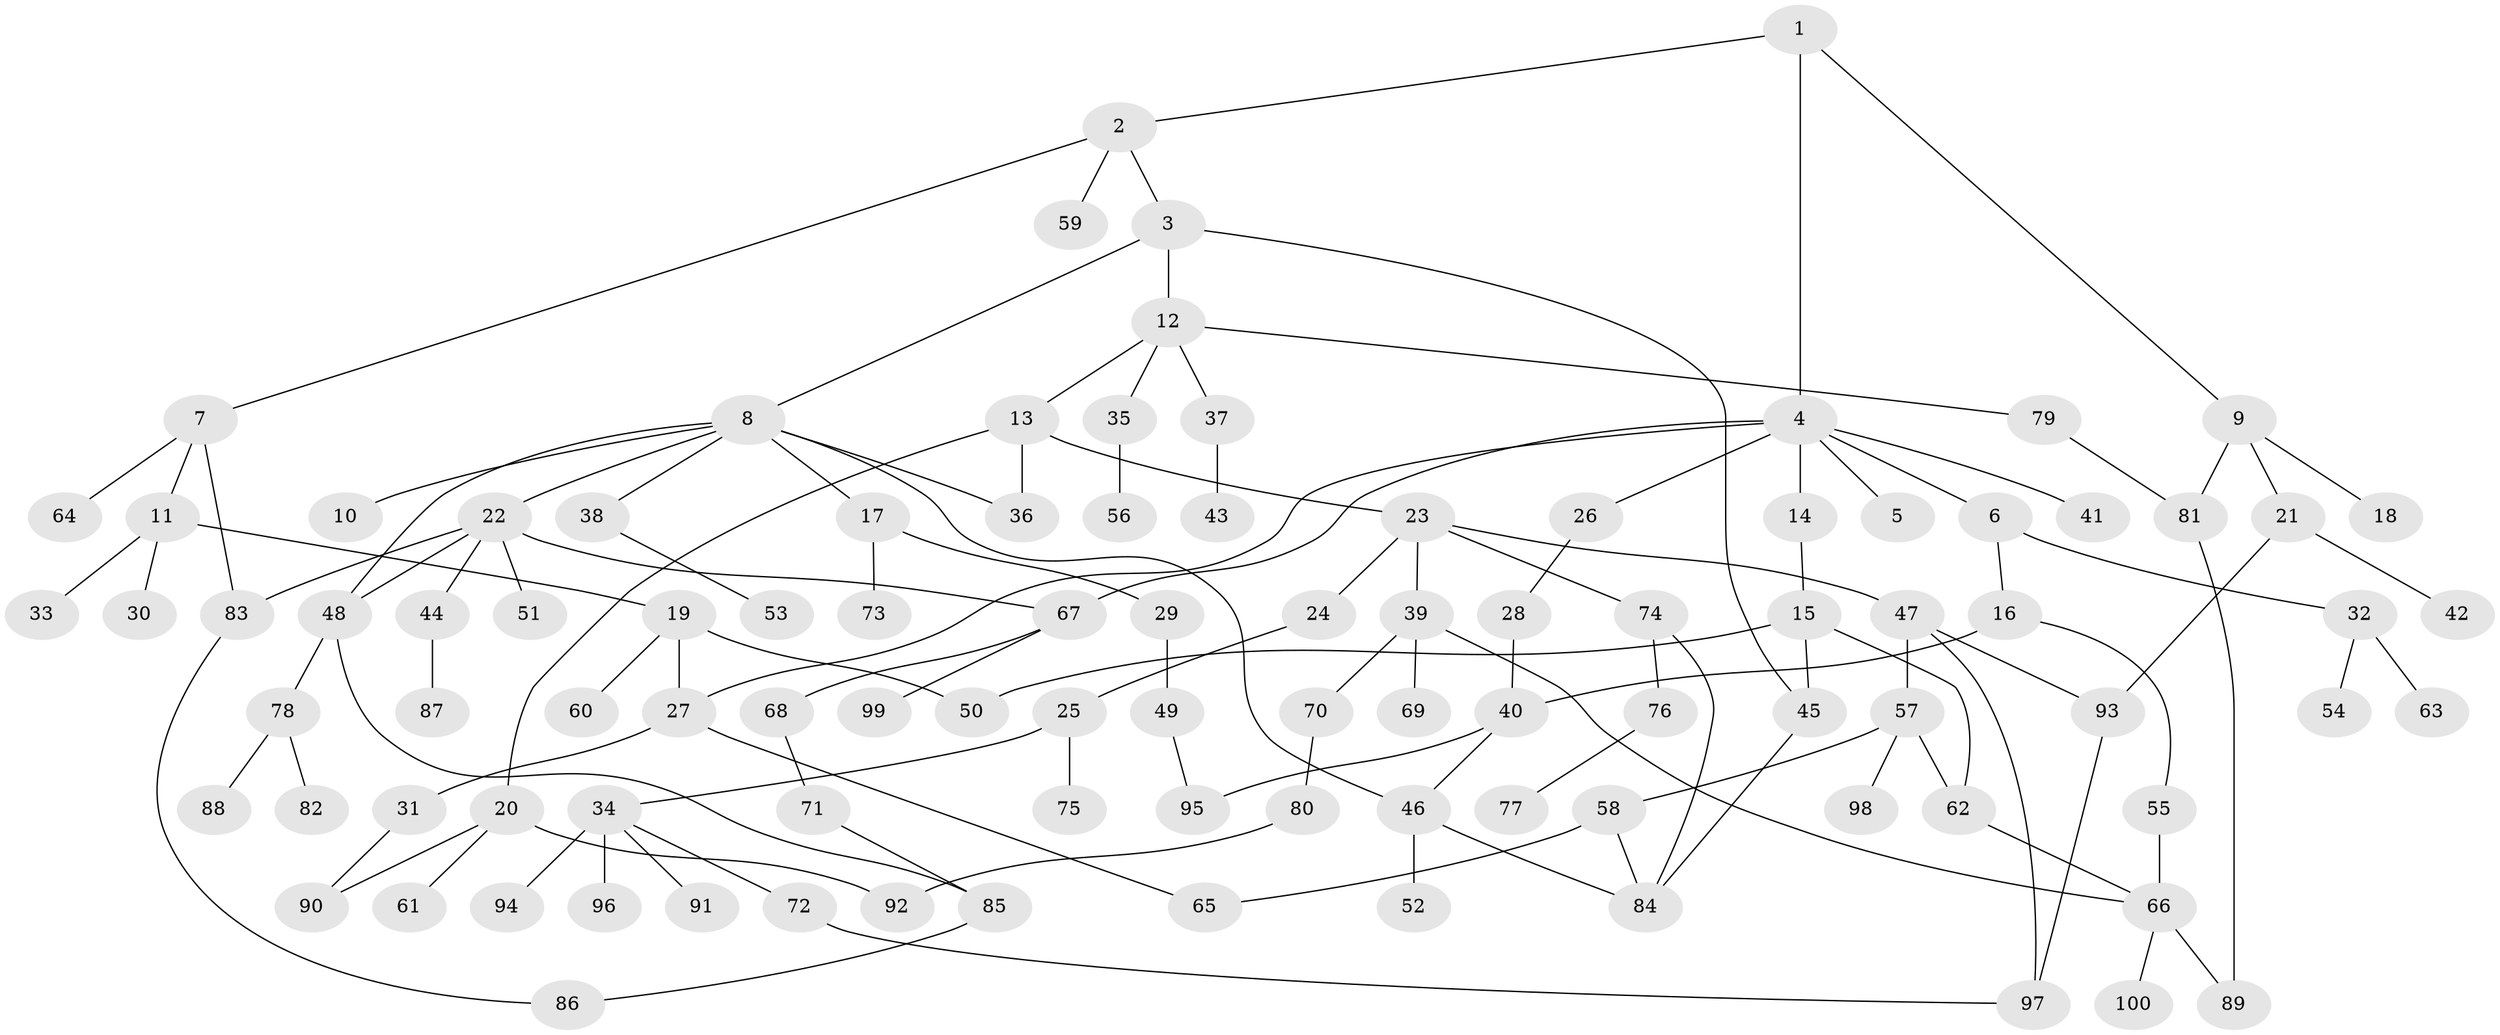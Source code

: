 // Generated by graph-tools (version 1.1) at 2025/11/02/21/25 10:11:06]
// undirected, 100 vertices, 125 edges
graph export_dot {
graph [start="1"]
  node [color=gray90,style=filled];
  1;
  2;
  3;
  4;
  5;
  6;
  7;
  8;
  9;
  10;
  11;
  12;
  13;
  14;
  15;
  16;
  17;
  18;
  19;
  20;
  21;
  22;
  23;
  24;
  25;
  26;
  27;
  28;
  29;
  30;
  31;
  32;
  33;
  34;
  35;
  36;
  37;
  38;
  39;
  40;
  41;
  42;
  43;
  44;
  45;
  46;
  47;
  48;
  49;
  50;
  51;
  52;
  53;
  54;
  55;
  56;
  57;
  58;
  59;
  60;
  61;
  62;
  63;
  64;
  65;
  66;
  67;
  68;
  69;
  70;
  71;
  72;
  73;
  74;
  75;
  76;
  77;
  78;
  79;
  80;
  81;
  82;
  83;
  84;
  85;
  86;
  87;
  88;
  89;
  90;
  91;
  92;
  93;
  94;
  95;
  96;
  97;
  98;
  99;
  100;
  1 -- 2;
  1 -- 4;
  1 -- 9;
  2 -- 3;
  2 -- 7;
  2 -- 59;
  3 -- 8;
  3 -- 12;
  3 -- 45;
  4 -- 5;
  4 -- 6;
  4 -- 14;
  4 -- 26;
  4 -- 27;
  4 -- 41;
  4 -- 67;
  6 -- 16;
  6 -- 32;
  7 -- 11;
  7 -- 64;
  7 -- 83;
  8 -- 10;
  8 -- 17;
  8 -- 22;
  8 -- 38;
  8 -- 48;
  8 -- 46;
  8 -- 36;
  9 -- 18;
  9 -- 21;
  9 -- 81;
  11 -- 19;
  11 -- 30;
  11 -- 33;
  12 -- 13;
  12 -- 35;
  12 -- 37;
  12 -- 79;
  13 -- 20;
  13 -- 23;
  13 -- 36;
  14 -- 15;
  15 -- 50;
  15 -- 62;
  15 -- 45;
  16 -- 40;
  16 -- 55;
  17 -- 29;
  17 -- 73;
  19 -- 60;
  19 -- 27;
  19 -- 50;
  20 -- 61;
  20 -- 90;
  20 -- 92;
  21 -- 42;
  21 -- 93;
  22 -- 44;
  22 -- 48;
  22 -- 51;
  22 -- 83;
  22 -- 67;
  23 -- 24;
  23 -- 39;
  23 -- 47;
  23 -- 74;
  24 -- 25;
  25 -- 34;
  25 -- 75;
  26 -- 28;
  27 -- 31;
  27 -- 65;
  28 -- 40;
  29 -- 49;
  31 -- 90;
  32 -- 54;
  32 -- 63;
  34 -- 72;
  34 -- 91;
  34 -- 94;
  34 -- 96;
  35 -- 56;
  37 -- 43;
  38 -- 53;
  39 -- 66;
  39 -- 69;
  39 -- 70;
  40 -- 46;
  40 -- 95;
  44 -- 87;
  45 -- 84;
  46 -- 52;
  46 -- 84;
  47 -- 57;
  47 -- 93;
  47 -- 97;
  48 -- 78;
  48 -- 85;
  49 -- 95;
  55 -- 66;
  57 -- 58;
  57 -- 62;
  57 -- 98;
  58 -- 84;
  58 -- 65;
  62 -- 66;
  66 -- 89;
  66 -- 100;
  67 -- 68;
  67 -- 99;
  68 -- 71;
  70 -- 80;
  71 -- 85;
  72 -- 97;
  74 -- 76;
  74 -- 84;
  76 -- 77;
  78 -- 82;
  78 -- 88;
  79 -- 81;
  80 -- 92;
  81 -- 89;
  83 -- 86;
  85 -- 86;
  93 -- 97;
}
